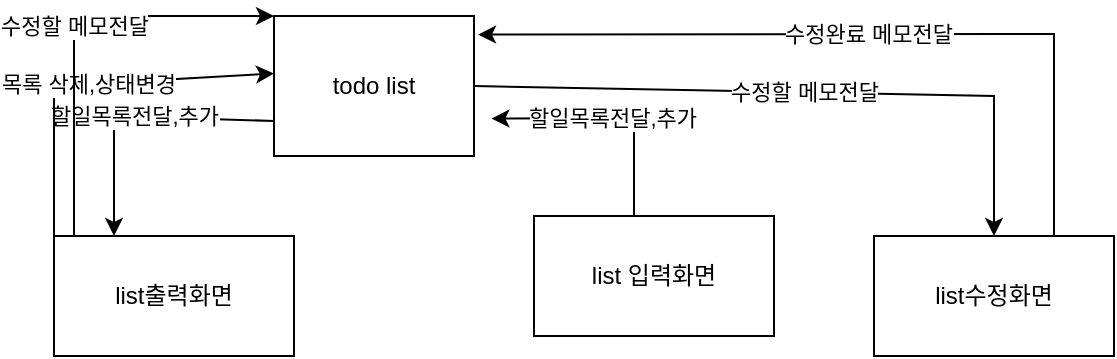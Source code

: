 <mxfile version="22.1.18" type="github">
  <diagram id="R2lEEEUBdFMjLlhIrx00" name="Page-1">
    <mxGraphModel dx="794" dy="432" grid="1" gridSize="10" guides="1" tooltips="1" connect="1" arrows="1" fold="1" page="1" pageScale="1" pageWidth="850" pageHeight="1100" math="0" shadow="0" extFonts="Permanent Marker^https://fonts.googleapis.com/css?family=Permanent+Marker">
      <root>
        <mxCell id="0" />
        <mxCell id="1" parent="0" />
        <mxCell id="lNK32D5DYRePoqm71RXj-1" value="todo list" style="rounded=0;whiteSpace=wrap;html=1;" vertex="1" parent="1">
          <mxGeometry x="210" y="120" width="100" height="70" as="geometry" />
        </mxCell>
        <mxCell id="lNK32D5DYRePoqm71RXj-2" value="list출력화면" style="rounded=0;whiteSpace=wrap;html=1;" vertex="1" parent="1">
          <mxGeometry x="100" y="230" width="120" height="60" as="geometry" />
        </mxCell>
        <mxCell id="lNK32D5DYRePoqm71RXj-3" value="list 입력화면" style="rounded=0;whiteSpace=wrap;html=1;" vertex="1" parent="1">
          <mxGeometry x="340" y="220" width="120" height="60" as="geometry" />
        </mxCell>
        <mxCell id="lNK32D5DYRePoqm71RXj-7" value="할일목록전달,추가" style="endArrow=classic;html=1;rounded=0;entryX=1.087;entryY=0.733;entryDx=0;entryDy=0;entryPerimeter=0;" edge="1" parent="1" target="lNK32D5DYRePoqm71RXj-1">
          <mxGeometry width="50" height="50" relative="1" as="geometry">
            <mxPoint x="390" y="220" as="sourcePoint" />
            <mxPoint x="440" y="170" as="targetPoint" />
            <Array as="points">
              <mxPoint x="390" y="171" />
            </Array>
          </mxGeometry>
        </mxCell>
        <mxCell id="lNK32D5DYRePoqm71RXj-8" value="할일목록전달,추가" style="endArrow=classic;html=1;rounded=0;exitX=0;exitY=0.75;exitDx=0;exitDy=0;entryX=0.25;entryY=0;entryDx=0;entryDy=0;" edge="1" parent="1" source="lNK32D5DYRePoqm71RXj-1" target="lNK32D5DYRePoqm71RXj-2">
          <mxGeometry width="50" height="50" relative="1" as="geometry">
            <mxPoint x="390" y="220" as="sourcePoint" />
            <mxPoint x="440" y="170" as="targetPoint" />
            <Array as="points">
              <mxPoint x="130" y="170" />
            </Array>
          </mxGeometry>
        </mxCell>
        <mxCell id="lNK32D5DYRePoqm71RXj-9" value="목록 삭제,상태변경" style="endArrow=classic;html=1;rounded=0;exitX=0;exitY=0;exitDx=0;exitDy=0;entryX=0;entryY=0.41;entryDx=0;entryDy=0;entryPerimeter=0;" edge="1" parent="1" source="lNK32D5DYRePoqm71RXj-2" target="lNK32D5DYRePoqm71RXj-1">
          <mxGeometry width="50" height="50" relative="1" as="geometry">
            <mxPoint x="390" y="220" as="sourcePoint" />
            <mxPoint x="440" y="170" as="targetPoint" />
            <Array as="points">
              <mxPoint x="100" y="155" />
            </Array>
          </mxGeometry>
        </mxCell>
        <mxCell id="lNK32D5DYRePoqm71RXj-11" value="list수정화면" style="rounded=0;whiteSpace=wrap;html=1;" vertex="1" parent="1">
          <mxGeometry x="510" y="230" width="120" height="60" as="geometry" />
        </mxCell>
        <mxCell id="lNK32D5DYRePoqm71RXj-12" value="수정할 메모전달" style="endArrow=classic;html=1;rounded=0;exitX=1;exitY=0.5;exitDx=0;exitDy=0;entryX=0.5;entryY=0;entryDx=0;entryDy=0;" edge="1" parent="1" source="lNK32D5DYRePoqm71RXj-1" target="lNK32D5DYRePoqm71RXj-11">
          <mxGeometry width="50" height="50" relative="1" as="geometry">
            <mxPoint x="390" y="220" as="sourcePoint" />
            <mxPoint x="440" y="170" as="targetPoint" />
            <Array as="points">
              <mxPoint x="570" y="160" />
            </Array>
          </mxGeometry>
        </mxCell>
        <mxCell id="lNK32D5DYRePoqm71RXj-13" value="수정할 메모전달" style="endArrow=classic;html=1;rounded=0;entryX=0;entryY=0;entryDx=0;entryDy=0;" edge="1" parent="1" target="lNK32D5DYRePoqm71RXj-1">
          <mxGeometry width="50" height="50" relative="1" as="geometry">
            <mxPoint x="110" y="230" as="sourcePoint" />
            <mxPoint x="210" y="160" as="targetPoint" />
            <Array as="points">
              <mxPoint x="110" y="120" />
            </Array>
          </mxGeometry>
        </mxCell>
        <mxCell id="lNK32D5DYRePoqm71RXj-14" value="수정완료 메모전달" style="endArrow=classic;html=1;rounded=0;exitX=0.75;exitY=0;exitDx=0;exitDy=0;entryX=1.02;entryY=0.133;entryDx=0;entryDy=0;entryPerimeter=0;" edge="1" parent="1" source="lNK32D5DYRePoqm71RXj-11" target="lNK32D5DYRePoqm71RXj-1">
          <mxGeometry width="50" height="50" relative="1" as="geometry">
            <mxPoint x="390" y="220" as="sourcePoint" />
            <mxPoint x="440" y="170" as="targetPoint" />
            <Array as="points">
              <mxPoint x="600" y="129" />
            </Array>
          </mxGeometry>
        </mxCell>
      </root>
    </mxGraphModel>
  </diagram>
</mxfile>
